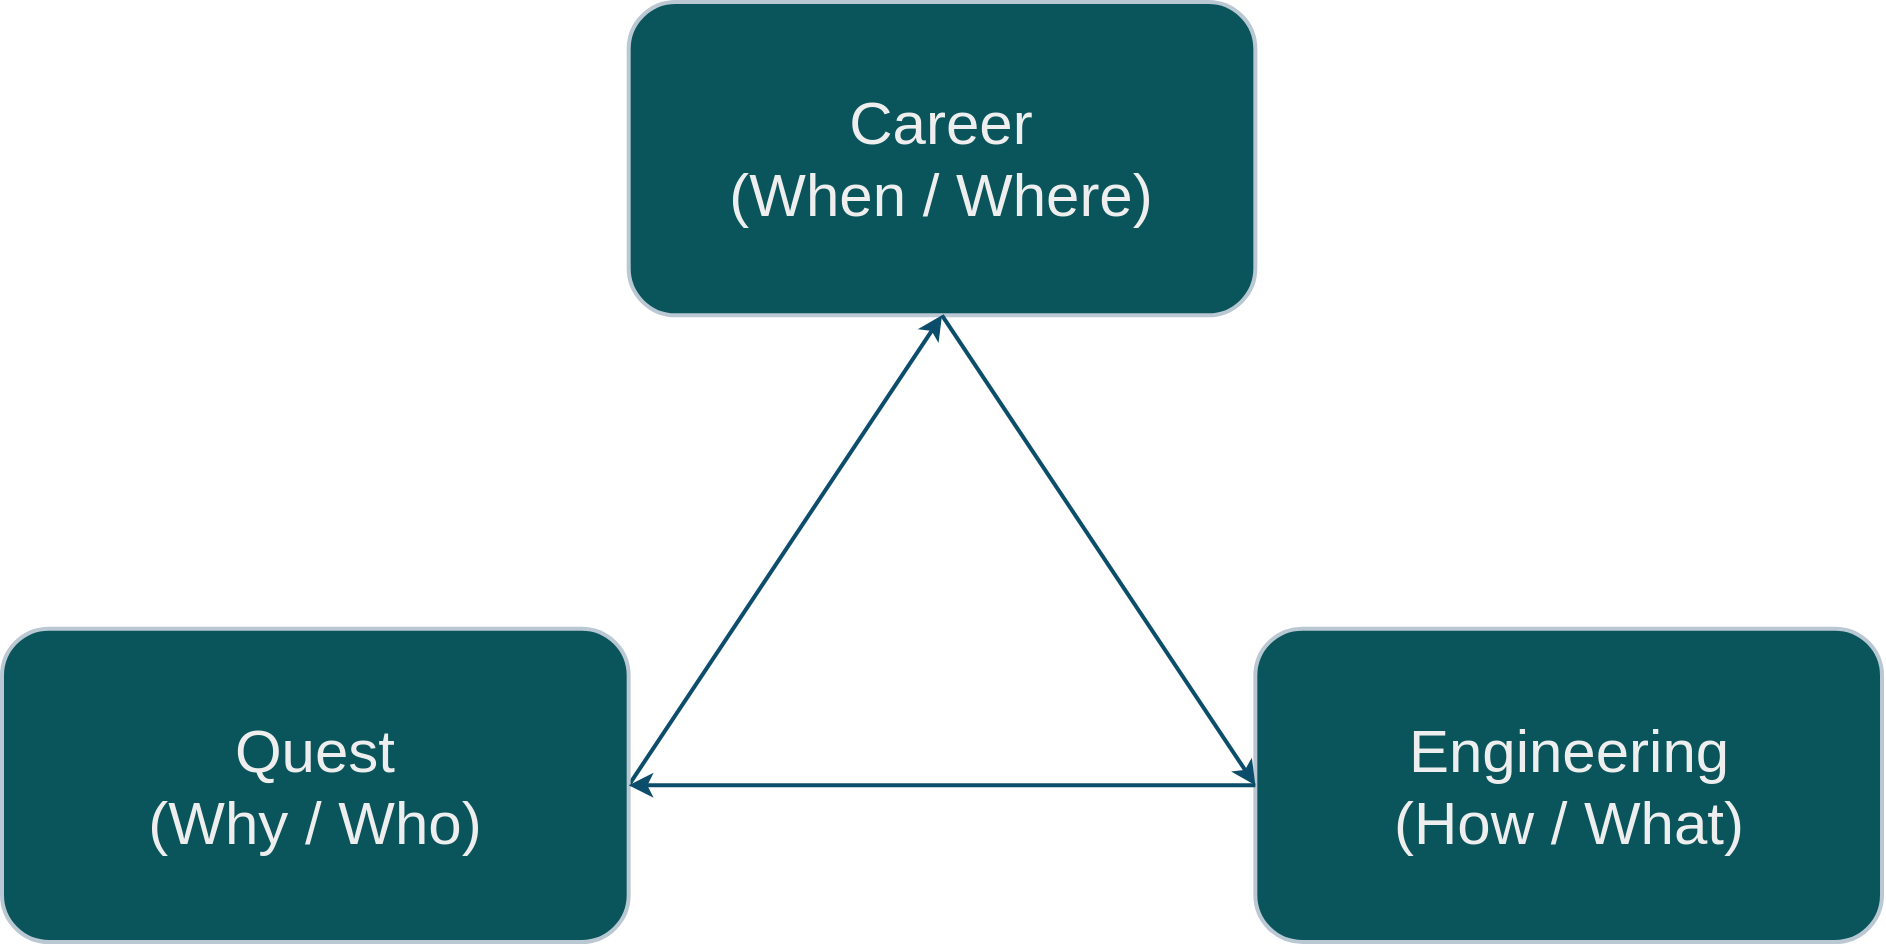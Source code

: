 <mxfile>
    <diagram id="piIeMQWpUwdeLsbxhuyu" name="Page-1">
        <mxGraphModel dx="623" dy="325" grid="1" gridSize="10" guides="1" tooltips="1" connect="1" arrows="1" fold="1" page="1" pageScale="1" pageWidth="1200" pageHeight="800" math="0" shadow="0">
            <root>
                <mxCell id="0"/>
                <mxCell id="1" parent="0"/>
                <mxCell id="13" value="" style="group" parent="1" vertex="1" connectable="0">
                    <mxGeometry x="100" y="40" width="940" height="470" as="geometry"/>
                </mxCell>
                <mxCell id="5" value="&lt;span style=&quot;font-size: 30px&quot;&gt;Career&lt;br&gt;&lt;/span&gt;&lt;span style=&quot;font-size: 30px&quot;&gt;(When / Where)&lt;/span&gt;&lt;span style=&quot;font-size: 30px&quot;&gt;&lt;br&gt;&lt;/span&gt;" style="whiteSpace=wrap;html=1;rounded=1;fillColor=#09555B;strokeColor=#BAC8D3;fontColor=#EEEEEE;strokeWidth=2;" parent="13" vertex="1">
                    <mxGeometry x="313.333" width="313.333" height="156.667" as="geometry"/>
                </mxCell>
                <mxCell id="6" value="&lt;span style=&quot;font-size: 30px&quot;&gt;Engineering&lt;br&gt;&lt;/span&gt;&lt;span style=&quot;font-size: 30px&quot;&gt;(How / What)&lt;/span&gt;&lt;span style=&quot;font-size: 30px&quot;&gt;&lt;br&gt;&lt;/span&gt;" style="whiteSpace=wrap;html=1;rounded=1;fillColor=#09555B;strokeColor=#BAC8D3;fontColor=#EEEEEE;strokeWidth=2;" parent="13" vertex="1">
                    <mxGeometry x="626.667" y="313.333" width="313.333" height="156.667" as="geometry"/>
                </mxCell>
                <mxCell id="12" style="edgeStyle=none;orthogonalLoop=1;jettySize=auto;html=1;exitX=0.5;exitY=1;exitDx=0;exitDy=0;entryX=0;entryY=0.5;entryDx=0;entryDy=0;strokeColor=#0B4D6A;strokeWidth=2;" parent="13" source="5" target="6" edge="1">
                    <mxGeometry relative="1" as="geometry"/>
                </mxCell>
                <mxCell id="11" style="orthogonalLoop=1;jettySize=auto;html=1;exitX=1;exitY=0.5;exitDx=0;exitDy=0;entryX=0.5;entryY=1;entryDx=0;entryDy=0;strokeColor=#0B4D6A;strokeWidth=2;" parent="13" source="7" target="5" edge="1">
                    <mxGeometry relative="1" as="geometry"/>
                </mxCell>
                <mxCell id="7" value="&lt;span style=&quot;font-size: 30px&quot;&gt;Quest&lt;br&gt;&lt;/span&gt;&lt;span style=&quot;font-size: 30px&quot;&gt;(Why / Who)&lt;/span&gt;&lt;span style=&quot;font-size: 30px&quot;&gt;&lt;br&gt;&lt;/span&gt;" style="whiteSpace=wrap;html=1;rounded=1;fillColor=#09555B;strokeColor=#BAC8D3;fontColor=#EEEEEE;strokeWidth=2;" parent="13" vertex="1">
                    <mxGeometry y="313.333" width="313.333" height="156.667" as="geometry"/>
                </mxCell>
                <mxCell id="10" style="orthogonalLoop=1;jettySize=auto;html=1;exitX=0;exitY=0.5;exitDx=0;exitDy=0;entryX=1;entryY=0.5;entryDx=0;entryDy=0;strokeColor=#0B4D6A;strokeWidth=2;" parent="13" source="6" target="7" edge="1">
                    <mxGeometry relative="1" as="geometry"/>
                </mxCell>
            </root>
        </mxGraphModel>
    </diagram>
</mxfile>